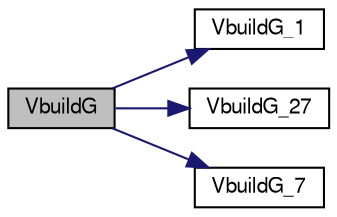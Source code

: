 digraph G
{
  edge [fontname="FreeSans",fontsize="10",labelfontname="FreeSans",labelfontsize="10"];
  node [fontname="FreeSans",fontsize="10",shape=record];
  rankdir=LR;
  Node1 [label="VbuildG",height=0.2,width=0.4,color="black", fillcolor="grey75", style="filled" fontcolor="black"];
  Node1 -> Node2 [color="midnightblue",fontsize="10",style="solid",fontname="FreeSans"];
  Node2 [label="VbuildG_1",height=0.2,width=0.4,color="black", fillcolor="white", style="filled",URL="$build_gd_8h.html#a97822bdb6ab237b4bc4a89fe7647e34f",tooltip="Computes a 27-point galerkin coarse grid matrix from a 1-point (i.e., diagonal) fine grid matrix..."];
  Node1 -> Node3 [color="midnightblue",fontsize="10",style="solid",fontname="FreeSans"];
  Node3 [label="VbuildG_27",height=0.2,width=0.4,color="black", fillcolor="white", style="filled",URL="$build_gd_8h.html#a78287000cb1a0517e4959c910566c828",tooltip="Compute a 27-point galerkin coarse grid matrix from a 27-point fine grid matrix."];
  Node1 -> Node4 [color="midnightblue",fontsize="10",style="solid",fontname="FreeSans"];
  Node4 [label="VbuildG_7",height=0.2,width=0.4,color="black", fillcolor="white", style="filled",URL="$build_gd_8h.html#a74cbf02bfd4ffcf36ea4b344ee2ea077",tooltip="Computes a 27-point galerkin coarse grid matrix from a 7-point fine grid matrix."];
}
